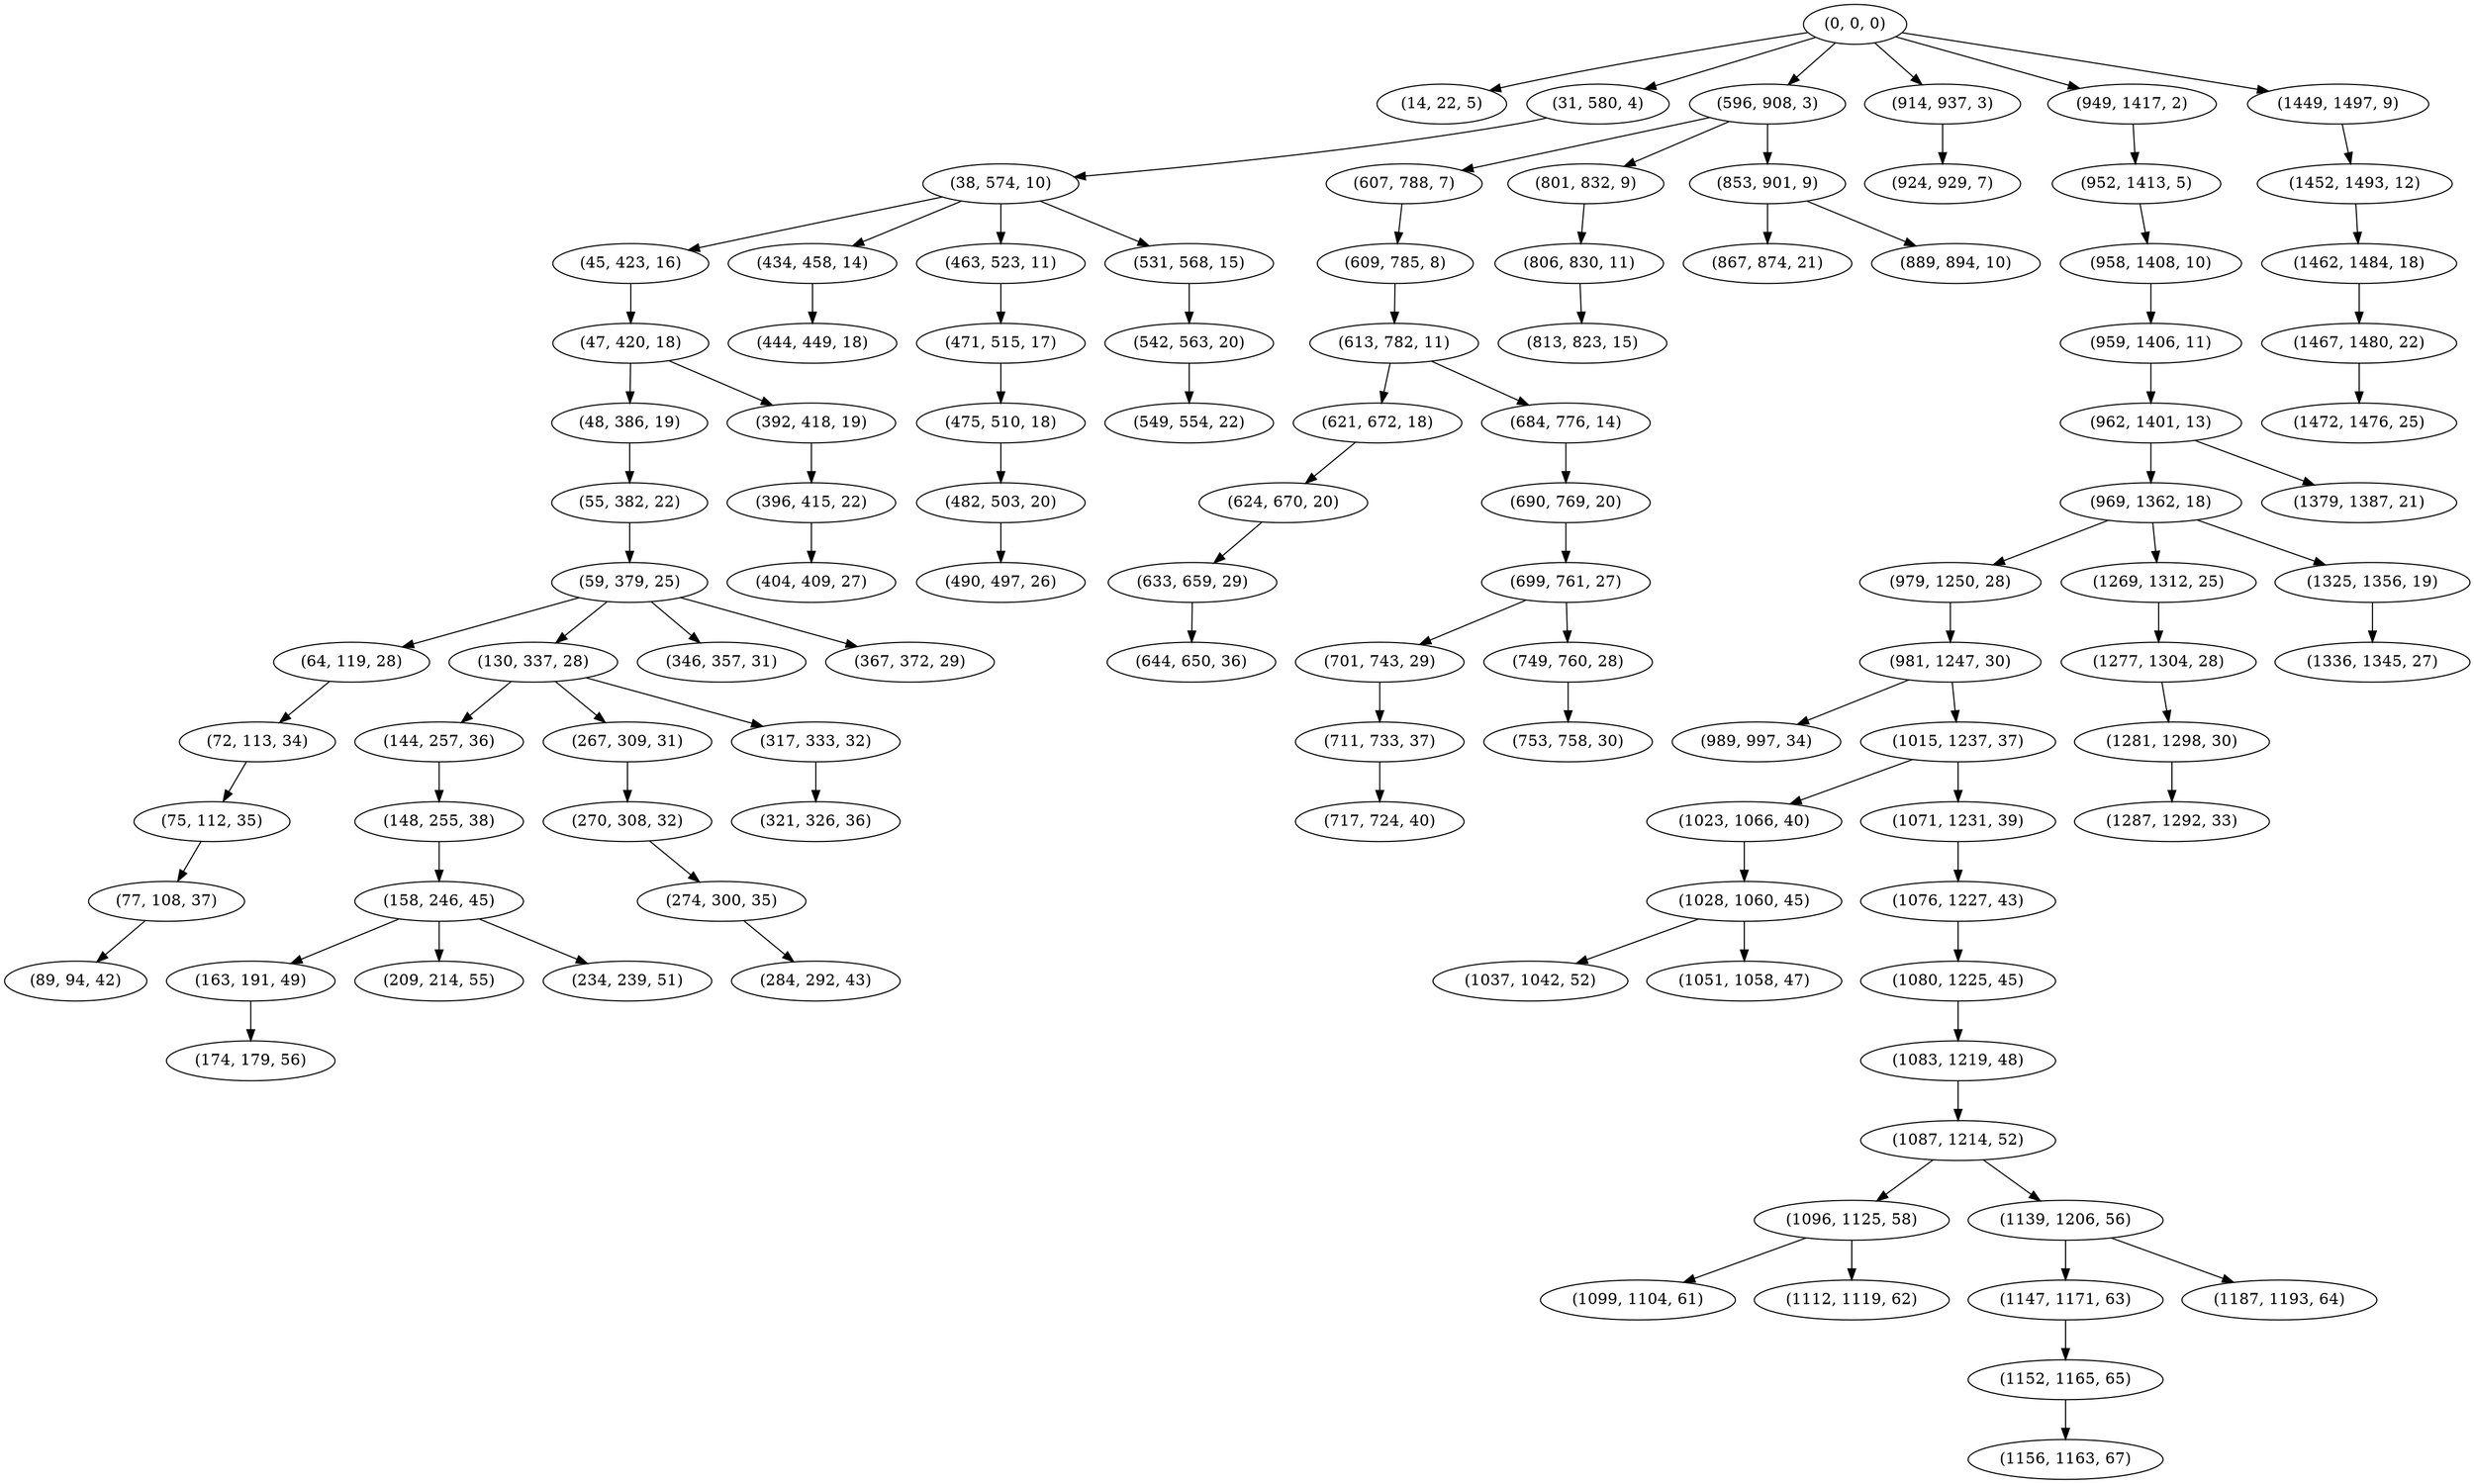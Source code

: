 digraph tree {
    "(0, 0, 0)";
    "(14, 22, 5)";
    "(31, 580, 4)";
    "(38, 574, 10)";
    "(45, 423, 16)";
    "(47, 420, 18)";
    "(48, 386, 19)";
    "(55, 382, 22)";
    "(59, 379, 25)";
    "(64, 119, 28)";
    "(72, 113, 34)";
    "(75, 112, 35)";
    "(77, 108, 37)";
    "(89, 94, 42)";
    "(130, 337, 28)";
    "(144, 257, 36)";
    "(148, 255, 38)";
    "(158, 246, 45)";
    "(163, 191, 49)";
    "(174, 179, 56)";
    "(209, 214, 55)";
    "(234, 239, 51)";
    "(267, 309, 31)";
    "(270, 308, 32)";
    "(274, 300, 35)";
    "(284, 292, 43)";
    "(317, 333, 32)";
    "(321, 326, 36)";
    "(346, 357, 31)";
    "(367, 372, 29)";
    "(392, 418, 19)";
    "(396, 415, 22)";
    "(404, 409, 27)";
    "(434, 458, 14)";
    "(444, 449, 18)";
    "(463, 523, 11)";
    "(471, 515, 17)";
    "(475, 510, 18)";
    "(482, 503, 20)";
    "(490, 497, 26)";
    "(531, 568, 15)";
    "(542, 563, 20)";
    "(549, 554, 22)";
    "(596, 908, 3)";
    "(607, 788, 7)";
    "(609, 785, 8)";
    "(613, 782, 11)";
    "(621, 672, 18)";
    "(624, 670, 20)";
    "(633, 659, 29)";
    "(644, 650, 36)";
    "(684, 776, 14)";
    "(690, 769, 20)";
    "(699, 761, 27)";
    "(701, 743, 29)";
    "(711, 733, 37)";
    "(717, 724, 40)";
    "(749, 760, 28)";
    "(753, 758, 30)";
    "(801, 832, 9)";
    "(806, 830, 11)";
    "(813, 823, 15)";
    "(853, 901, 9)";
    "(867, 874, 21)";
    "(889, 894, 10)";
    "(914, 937, 3)";
    "(924, 929, 7)";
    "(949, 1417, 2)";
    "(952, 1413, 5)";
    "(958, 1408, 10)";
    "(959, 1406, 11)";
    "(962, 1401, 13)";
    "(969, 1362, 18)";
    "(979, 1250, 28)";
    "(981, 1247, 30)";
    "(989, 997, 34)";
    "(1015, 1237, 37)";
    "(1023, 1066, 40)";
    "(1028, 1060, 45)";
    "(1037, 1042, 52)";
    "(1051, 1058, 47)";
    "(1071, 1231, 39)";
    "(1076, 1227, 43)";
    "(1080, 1225, 45)";
    "(1083, 1219, 48)";
    "(1087, 1214, 52)";
    "(1096, 1125, 58)";
    "(1099, 1104, 61)";
    "(1112, 1119, 62)";
    "(1139, 1206, 56)";
    "(1147, 1171, 63)";
    "(1152, 1165, 65)";
    "(1156, 1163, 67)";
    "(1187, 1193, 64)";
    "(1269, 1312, 25)";
    "(1277, 1304, 28)";
    "(1281, 1298, 30)";
    "(1287, 1292, 33)";
    "(1325, 1356, 19)";
    "(1336, 1345, 27)";
    "(1379, 1387, 21)";
    "(1449, 1497, 9)";
    "(1452, 1493, 12)";
    "(1462, 1484, 18)";
    "(1467, 1480, 22)";
    "(1472, 1476, 25)";
    "(0, 0, 0)" -> "(14, 22, 5)";
    "(0, 0, 0)" -> "(31, 580, 4)";
    "(0, 0, 0)" -> "(596, 908, 3)";
    "(0, 0, 0)" -> "(914, 937, 3)";
    "(0, 0, 0)" -> "(949, 1417, 2)";
    "(0, 0, 0)" -> "(1449, 1497, 9)";
    "(31, 580, 4)" -> "(38, 574, 10)";
    "(38, 574, 10)" -> "(45, 423, 16)";
    "(38, 574, 10)" -> "(434, 458, 14)";
    "(38, 574, 10)" -> "(463, 523, 11)";
    "(38, 574, 10)" -> "(531, 568, 15)";
    "(45, 423, 16)" -> "(47, 420, 18)";
    "(47, 420, 18)" -> "(48, 386, 19)";
    "(47, 420, 18)" -> "(392, 418, 19)";
    "(48, 386, 19)" -> "(55, 382, 22)";
    "(55, 382, 22)" -> "(59, 379, 25)";
    "(59, 379, 25)" -> "(64, 119, 28)";
    "(59, 379, 25)" -> "(130, 337, 28)";
    "(59, 379, 25)" -> "(346, 357, 31)";
    "(59, 379, 25)" -> "(367, 372, 29)";
    "(64, 119, 28)" -> "(72, 113, 34)";
    "(72, 113, 34)" -> "(75, 112, 35)";
    "(75, 112, 35)" -> "(77, 108, 37)";
    "(77, 108, 37)" -> "(89, 94, 42)";
    "(130, 337, 28)" -> "(144, 257, 36)";
    "(130, 337, 28)" -> "(267, 309, 31)";
    "(130, 337, 28)" -> "(317, 333, 32)";
    "(144, 257, 36)" -> "(148, 255, 38)";
    "(148, 255, 38)" -> "(158, 246, 45)";
    "(158, 246, 45)" -> "(163, 191, 49)";
    "(158, 246, 45)" -> "(209, 214, 55)";
    "(158, 246, 45)" -> "(234, 239, 51)";
    "(163, 191, 49)" -> "(174, 179, 56)";
    "(267, 309, 31)" -> "(270, 308, 32)";
    "(270, 308, 32)" -> "(274, 300, 35)";
    "(274, 300, 35)" -> "(284, 292, 43)";
    "(317, 333, 32)" -> "(321, 326, 36)";
    "(392, 418, 19)" -> "(396, 415, 22)";
    "(396, 415, 22)" -> "(404, 409, 27)";
    "(434, 458, 14)" -> "(444, 449, 18)";
    "(463, 523, 11)" -> "(471, 515, 17)";
    "(471, 515, 17)" -> "(475, 510, 18)";
    "(475, 510, 18)" -> "(482, 503, 20)";
    "(482, 503, 20)" -> "(490, 497, 26)";
    "(531, 568, 15)" -> "(542, 563, 20)";
    "(542, 563, 20)" -> "(549, 554, 22)";
    "(596, 908, 3)" -> "(607, 788, 7)";
    "(596, 908, 3)" -> "(801, 832, 9)";
    "(596, 908, 3)" -> "(853, 901, 9)";
    "(607, 788, 7)" -> "(609, 785, 8)";
    "(609, 785, 8)" -> "(613, 782, 11)";
    "(613, 782, 11)" -> "(621, 672, 18)";
    "(613, 782, 11)" -> "(684, 776, 14)";
    "(621, 672, 18)" -> "(624, 670, 20)";
    "(624, 670, 20)" -> "(633, 659, 29)";
    "(633, 659, 29)" -> "(644, 650, 36)";
    "(684, 776, 14)" -> "(690, 769, 20)";
    "(690, 769, 20)" -> "(699, 761, 27)";
    "(699, 761, 27)" -> "(701, 743, 29)";
    "(699, 761, 27)" -> "(749, 760, 28)";
    "(701, 743, 29)" -> "(711, 733, 37)";
    "(711, 733, 37)" -> "(717, 724, 40)";
    "(749, 760, 28)" -> "(753, 758, 30)";
    "(801, 832, 9)" -> "(806, 830, 11)";
    "(806, 830, 11)" -> "(813, 823, 15)";
    "(853, 901, 9)" -> "(867, 874, 21)";
    "(853, 901, 9)" -> "(889, 894, 10)";
    "(914, 937, 3)" -> "(924, 929, 7)";
    "(949, 1417, 2)" -> "(952, 1413, 5)";
    "(952, 1413, 5)" -> "(958, 1408, 10)";
    "(958, 1408, 10)" -> "(959, 1406, 11)";
    "(959, 1406, 11)" -> "(962, 1401, 13)";
    "(962, 1401, 13)" -> "(969, 1362, 18)";
    "(962, 1401, 13)" -> "(1379, 1387, 21)";
    "(969, 1362, 18)" -> "(979, 1250, 28)";
    "(969, 1362, 18)" -> "(1269, 1312, 25)";
    "(969, 1362, 18)" -> "(1325, 1356, 19)";
    "(979, 1250, 28)" -> "(981, 1247, 30)";
    "(981, 1247, 30)" -> "(989, 997, 34)";
    "(981, 1247, 30)" -> "(1015, 1237, 37)";
    "(1015, 1237, 37)" -> "(1023, 1066, 40)";
    "(1015, 1237, 37)" -> "(1071, 1231, 39)";
    "(1023, 1066, 40)" -> "(1028, 1060, 45)";
    "(1028, 1060, 45)" -> "(1037, 1042, 52)";
    "(1028, 1060, 45)" -> "(1051, 1058, 47)";
    "(1071, 1231, 39)" -> "(1076, 1227, 43)";
    "(1076, 1227, 43)" -> "(1080, 1225, 45)";
    "(1080, 1225, 45)" -> "(1083, 1219, 48)";
    "(1083, 1219, 48)" -> "(1087, 1214, 52)";
    "(1087, 1214, 52)" -> "(1096, 1125, 58)";
    "(1087, 1214, 52)" -> "(1139, 1206, 56)";
    "(1096, 1125, 58)" -> "(1099, 1104, 61)";
    "(1096, 1125, 58)" -> "(1112, 1119, 62)";
    "(1139, 1206, 56)" -> "(1147, 1171, 63)";
    "(1139, 1206, 56)" -> "(1187, 1193, 64)";
    "(1147, 1171, 63)" -> "(1152, 1165, 65)";
    "(1152, 1165, 65)" -> "(1156, 1163, 67)";
    "(1269, 1312, 25)" -> "(1277, 1304, 28)";
    "(1277, 1304, 28)" -> "(1281, 1298, 30)";
    "(1281, 1298, 30)" -> "(1287, 1292, 33)";
    "(1325, 1356, 19)" -> "(1336, 1345, 27)";
    "(1449, 1497, 9)" -> "(1452, 1493, 12)";
    "(1452, 1493, 12)" -> "(1462, 1484, 18)";
    "(1462, 1484, 18)" -> "(1467, 1480, 22)";
    "(1467, 1480, 22)" -> "(1472, 1476, 25)";
}
